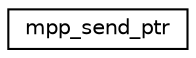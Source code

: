 digraph "Graphical Class Hierarchy"
{
 // INTERACTIVE_SVG=YES
 // LATEX_PDF_SIZE
  edge [fontname="Helvetica",fontsize="10",labelfontname="Helvetica",labelfontsize="10"];
  node [fontname="Helvetica",fontsize="10",shape=record];
  rankdir="LR";
  Node0 [label="mpp_send_ptr",height=0.2,width=0.4,color="black", fillcolor="white", style="filled",URL="$interfacempp__pset__mod_1_1mpp__send__ptr.html",tooltip=" "];
}
